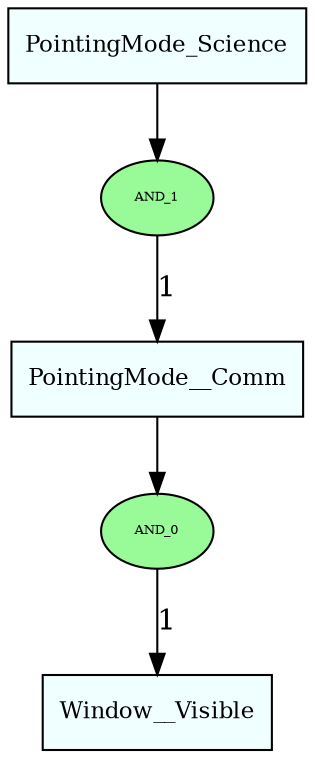 digraph decomposition_graph {
	rankdir=TB;
	node [fontsize=11, style=filled, fillcolor=azure, shape = box]
	AND_0 [fontsize=6, shape= oval, style=filled, fillcolor= palegreen];
	PointingMode__Comm -> AND_0;
	AND_0 -> Window__Visible [label= "1"];
	AND_1 [fontsize=6, shape= oval, style=filled, fillcolor= palegreen];
	PointingMode_Science -> AND_1;
	AND_1 -> PointingMode__Comm [label= "1"];

}

